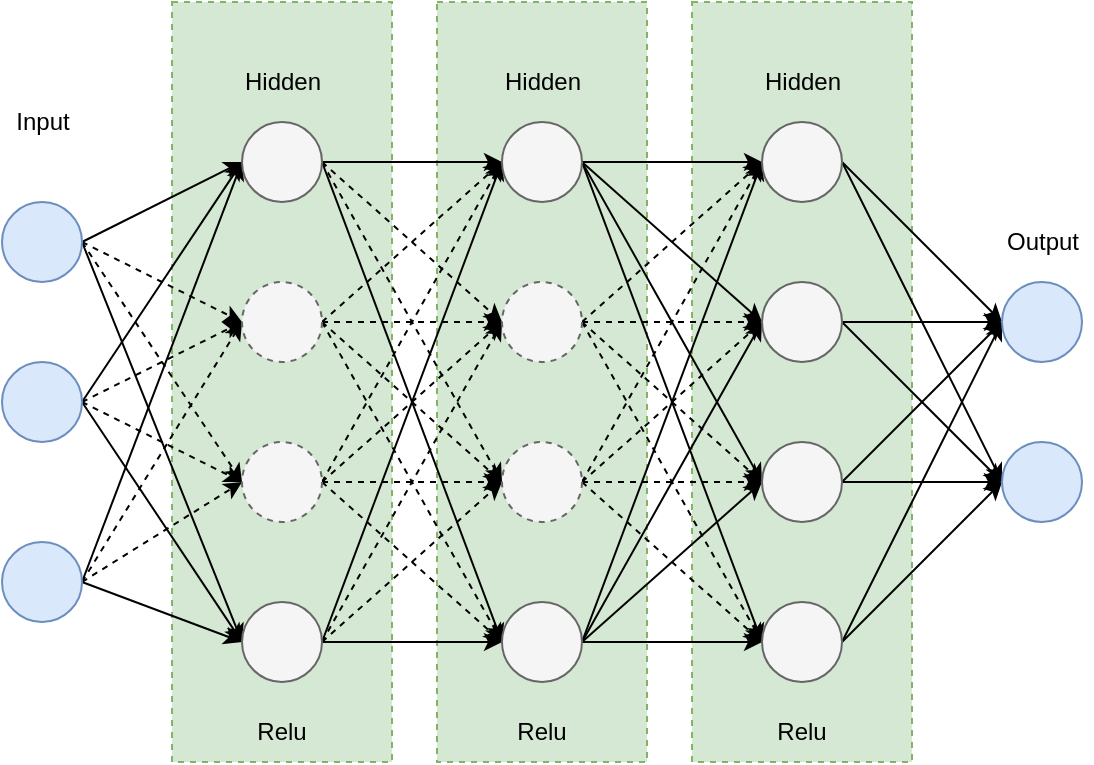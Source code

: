 <mxfile version="15.8.8" type="github">
  <diagram id="mLgd_WG5tyLdez0wc09I" name="Page-1">
    <mxGraphModel dx="1186" dy="764" grid="1" gridSize="10" guides="1" tooltips="1" connect="1" arrows="1" fold="1" page="1" pageScale="1" pageWidth="827" pageHeight="1169" background="none" math="0" shadow="0">
      <root>
        <mxCell id="0" />
        <mxCell id="1" parent="0" />
        <mxCell id="HLHk51H1r1ww3ZbZOatg-90" value="" style="rounded=0;whiteSpace=wrap;html=1;dashed=1;strokeColor=#82b366;fillColor=#d5e8d4;" vertex="1" parent="1">
          <mxGeometry x="455" y="90" width="110" height="380" as="geometry" />
        </mxCell>
        <mxCell id="HLHk51H1r1ww3ZbZOatg-88" value="" style="rounded=0;whiteSpace=wrap;html=1;dashed=1;strokeColor=#82b366;fillColor=#d5e8d4;" vertex="1" parent="1">
          <mxGeometry x="327.5" y="90" width="105" height="380" as="geometry" />
        </mxCell>
        <mxCell id="HLHk51H1r1ww3ZbZOatg-85" value="" style="rounded=0;whiteSpace=wrap;html=1;dashed=1;strokeColor=#82b366;fillColor=#d5e8d4;" vertex="1" parent="1">
          <mxGeometry x="195" y="90" width="110" height="380" as="geometry" />
        </mxCell>
        <mxCell id="HLHk51H1r1ww3ZbZOatg-38" style="edgeStyle=none;rounded=0;orthogonalLoop=1;jettySize=auto;html=1;exitX=1;exitY=0.5;exitDx=0;exitDy=0;entryX=0;entryY=0.5;entryDx=0;entryDy=0;dashed=1;" edge="1" parent="1" source="HLHk51H1r1ww3ZbZOatg-1" target="HLHk51H1r1ww3ZbZOatg-12">
          <mxGeometry relative="1" as="geometry" />
        </mxCell>
        <mxCell id="HLHk51H1r1ww3ZbZOatg-39" style="edgeStyle=none;rounded=0;orthogonalLoop=1;jettySize=auto;html=1;exitX=1;exitY=0.5;exitDx=0;exitDy=0;entryX=0;entryY=0.5;entryDx=0;entryDy=0;dashed=1;" edge="1" parent="1" source="HLHk51H1r1ww3ZbZOatg-1" target="HLHk51H1r1ww3ZbZOatg-13">
          <mxGeometry relative="1" as="geometry" />
        </mxCell>
        <mxCell id="HLHk51H1r1ww3ZbZOatg-55" style="edgeStyle=none;rounded=0;orthogonalLoop=1;jettySize=auto;html=1;exitX=1;exitY=0.5;exitDx=0;exitDy=0;entryX=0;entryY=0.5;entryDx=0;entryDy=0;" edge="1" parent="1" source="HLHk51H1r1ww3ZbZOatg-1" target="HLHk51H1r1ww3ZbZOatg-11">
          <mxGeometry relative="1" as="geometry" />
        </mxCell>
        <mxCell id="HLHk51H1r1ww3ZbZOatg-56" style="edgeStyle=none;rounded=0;orthogonalLoop=1;jettySize=auto;html=1;exitX=1;exitY=0.5;exitDx=0;exitDy=0;entryX=0;entryY=0.5;entryDx=0;entryDy=0;" edge="1" parent="1" source="HLHk51H1r1ww3ZbZOatg-1" target="HLHk51H1r1ww3ZbZOatg-14">
          <mxGeometry relative="1" as="geometry" />
        </mxCell>
        <mxCell id="HLHk51H1r1ww3ZbZOatg-48" style="edgeStyle=none;rounded=0;orthogonalLoop=1;jettySize=auto;html=1;exitX=1;exitY=0.5;exitDx=0;exitDy=0;entryX=0;entryY=0.5;entryDx=0;entryDy=0;dashed=1;" edge="1" parent="1" source="HLHk51H1r1ww3ZbZOatg-4" target="HLHk51H1r1ww3ZbZOatg-12">
          <mxGeometry relative="1" as="geometry" />
        </mxCell>
        <mxCell id="HLHk51H1r1ww3ZbZOatg-49" style="edgeStyle=none;rounded=0;orthogonalLoop=1;jettySize=auto;html=1;exitX=1;exitY=0.5;exitDx=0;exitDy=0;entryX=0;entryY=0.5;entryDx=0;entryDy=0;dashed=1;" edge="1" parent="1" source="HLHk51H1r1ww3ZbZOatg-4" target="HLHk51H1r1ww3ZbZOatg-13">
          <mxGeometry relative="1" as="geometry" />
        </mxCell>
        <mxCell id="HLHk51H1r1ww3ZbZOatg-57" style="edgeStyle=none;rounded=0;orthogonalLoop=1;jettySize=auto;html=1;exitX=1;exitY=0.5;exitDx=0;exitDy=0;entryX=0;entryY=0.5;entryDx=0;entryDy=0;dashed=1;" edge="1" parent="1" source="HLHk51H1r1ww3ZbZOatg-4" target="HLHk51H1r1ww3ZbZOatg-11">
          <mxGeometry relative="1" as="geometry" />
        </mxCell>
        <mxCell id="HLHk51H1r1ww3ZbZOatg-58" style="edgeStyle=none;rounded=0;orthogonalLoop=1;jettySize=auto;html=1;exitX=1;exitY=0.5;exitDx=0;exitDy=0;entryX=0;entryY=0.5;entryDx=0;entryDy=0;dashed=1;" edge="1" parent="1" source="HLHk51H1r1ww3ZbZOatg-4" target="HLHk51H1r1ww3ZbZOatg-14">
          <mxGeometry relative="1" as="geometry" />
        </mxCell>
        <mxCell id="HLHk51H1r1ww3ZbZOatg-34" style="edgeStyle=none;rounded=0;orthogonalLoop=1;jettySize=auto;html=1;exitX=1;exitY=0.5;exitDx=0;exitDy=0;entryX=0;entryY=0.5;entryDx=0;entryDy=0;" edge="1" parent="1" source="HLHk51H1r1ww3ZbZOatg-5" target="HLHk51H1r1ww3ZbZOatg-1">
          <mxGeometry relative="1" as="geometry" />
        </mxCell>
        <mxCell id="HLHk51H1r1ww3ZbZOatg-35" style="edgeStyle=none;rounded=0;orthogonalLoop=1;jettySize=auto;html=1;exitX=1;exitY=0.5;exitDx=0;exitDy=0;dashed=1;" edge="1" parent="1" source="HLHk51H1r1ww3ZbZOatg-5">
          <mxGeometry relative="1" as="geometry">
            <mxPoint x="230" y="250" as="targetPoint" />
          </mxGeometry>
        </mxCell>
        <mxCell id="HLHk51H1r1ww3ZbZOatg-36" style="edgeStyle=none;rounded=0;orthogonalLoop=1;jettySize=auto;html=1;exitX=1;exitY=0.5;exitDx=0;exitDy=0;entryX=0;entryY=0.5;entryDx=0;entryDy=0;dashed=1;" edge="1" parent="1" source="HLHk51H1r1ww3ZbZOatg-5" target="HLHk51H1r1ww3ZbZOatg-9">
          <mxGeometry relative="1" as="geometry" />
        </mxCell>
        <mxCell id="HLHk51H1r1ww3ZbZOatg-37" style="edgeStyle=none;rounded=0;orthogonalLoop=1;jettySize=auto;html=1;exitX=1;exitY=0.5;exitDx=0;exitDy=0;entryX=0;entryY=0.5;entryDx=0;entryDy=0;" edge="1" parent="1" source="HLHk51H1r1ww3ZbZOatg-5" target="HLHk51H1r1ww3ZbZOatg-10">
          <mxGeometry relative="1" as="geometry" />
        </mxCell>
        <mxCell id="HLHk51H1r1ww3ZbZOatg-5" value="" style="ellipse;whiteSpace=wrap;html=1;aspect=fixed;fillColor=#dae8fc;strokeColor=#6c8ebf;" vertex="1" parent="1">
          <mxGeometry x="110" y="360" width="40" height="40" as="geometry" />
        </mxCell>
        <mxCell id="HLHk51H1r1ww3ZbZOatg-26" style="edgeStyle=none;rounded=0;orthogonalLoop=1;jettySize=auto;html=1;exitX=1;exitY=0.5;exitDx=0;exitDy=0;entryX=0;entryY=0.5;entryDx=0;entryDy=0;" edge="1" parent="1" source="HLHk51H1r1ww3ZbZOatg-6" target="HLHk51H1r1ww3ZbZOatg-1">
          <mxGeometry relative="1" as="geometry" />
        </mxCell>
        <mxCell id="HLHk51H1r1ww3ZbZOatg-27" style="edgeStyle=none;rounded=0;orthogonalLoop=1;jettySize=auto;html=1;exitX=1;exitY=0.5;exitDx=0;exitDy=0;entryX=0;entryY=0.5;entryDx=0;entryDy=0;dashed=1;" edge="1" parent="1" source="HLHk51H1r1ww3ZbZOatg-6" target="HLHk51H1r1ww3ZbZOatg-4">
          <mxGeometry relative="1" as="geometry" />
        </mxCell>
        <mxCell id="HLHk51H1r1ww3ZbZOatg-28" style="edgeStyle=none;rounded=0;orthogonalLoop=1;jettySize=auto;html=1;exitX=1;exitY=0.5;exitDx=0;exitDy=0;entryX=0;entryY=0.5;entryDx=0;entryDy=0;dashed=1;" edge="1" parent="1" source="HLHk51H1r1ww3ZbZOatg-6" target="HLHk51H1r1ww3ZbZOatg-9">
          <mxGeometry relative="1" as="geometry" />
        </mxCell>
        <mxCell id="HLHk51H1r1ww3ZbZOatg-29" style="edgeStyle=none;rounded=0;orthogonalLoop=1;jettySize=auto;html=1;exitX=1;exitY=0.5;exitDx=0;exitDy=0;entryX=0;entryY=0.5;entryDx=0;entryDy=0;" edge="1" parent="1" source="HLHk51H1r1ww3ZbZOatg-6" target="HLHk51H1r1ww3ZbZOatg-10">
          <mxGeometry relative="1" as="geometry" />
        </mxCell>
        <mxCell id="HLHk51H1r1ww3ZbZOatg-6" value="" style="ellipse;whiteSpace=wrap;html=1;aspect=fixed;fillColor=#dae8fc;strokeColor=#6c8ebf;" vertex="1" parent="1">
          <mxGeometry x="110" y="190" width="40" height="40" as="geometry" />
        </mxCell>
        <mxCell id="HLHk51H1r1ww3ZbZOatg-30" style="edgeStyle=none;rounded=0;orthogonalLoop=1;jettySize=auto;html=1;exitX=1;exitY=0.5;exitDx=0;exitDy=0;entryX=0;entryY=0.5;entryDx=0;entryDy=0;" edge="1" parent="1" source="HLHk51H1r1ww3ZbZOatg-7" target="HLHk51H1r1ww3ZbZOatg-1">
          <mxGeometry relative="1" as="geometry" />
        </mxCell>
        <mxCell id="HLHk51H1r1ww3ZbZOatg-31" style="edgeStyle=none;rounded=0;orthogonalLoop=1;jettySize=auto;html=1;exitX=1;exitY=0.5;exitDx=0;exitDy=0;entryX=0;entryY=0.5;entryDx=0;entryDy=0;dashed=1;" edge="1" parent="1" source="HLHk51H1r1ww3ZbZOatg-7" target="HLHk51H1r1ww3ZbZOatg-4">
          <mxGeometry relative="1" as="geometry" />
        </mxCell>
        <mxCell id="HLHk51H1r1ww3ZbZOatg-32" style="edgeStyle=none;rounded=0;orthogonalLoop=1;jettySize=auto;html=1;exitX=1;exitY=0.5;exitDx=0;exitDy=0;entryX=0;entryY=0.5;entryDx=0;entryDy=0;dashed=1;" edge="1" parent="1" source="HLHk51H1r1ww3ZbZOatg-7" target="HLHk51H1r1ww3ZbZOatg-9">
          <mxGeometry relative="1" as="geometry" />
        </mxCell>
        <mxCell id="HLHk51H1r1ww3ZbZOatg-33" style="edgeStyle=none;rounded=0;orthogonalLoop=1;jettySize=auto;html=1;exitX=1;exitY=0.5;exitDx=0;exitDy=0;" edge="1" parent="1" source="HLHk51H1r1ww3ZbZOatg-7">
          <mxGeometry relative="1" as="geometry">
            <mxPoint x="230" y="410" as="targetPoint" />
          </mxGeometry>
        </mxCell>
        <mxCell id="HLHk51H1r1ww3ZbZOatg-7" value="" style="ellipse;whiteSpace=wrap;html=1;aspect=fixed;fillColor=#dae8fc;strokeColor=#6c8ebf;" vertex="1" parent="1">
          <mxGeometry x="110" y="270" width="40" height="40" as="geometry" />
        </mxCell>
        <mxCell id="HLHk51H1r1ww3ZbZOatg-51" style="edgeStyle=none;rounded=0;orthogonalLoop=1;jettySize=auto;html=1;exitX=1;exitY=0.5;exitDx=0;exitDy=0;entryX=0;entryY=0.5;entryDx=0;entryDy=0;dashed=1;" edge="1" parent="1" source="HLHk51H1r1ww3ZbZOatg-9" target="HLHk51H1r1ww3ZbZOatg-12">
          <mxGeometry relative="1" as="geometry" />
        </mxCell>
        <mxCell id="HLHk51H1r1ww3ZbZOatg-52" style="edgeStyle=none;rounded=0;orthogonalLoop=1;jettySize=auto;html=1;exitX=1;exitY=0.5;exitDx=0;exitDy=0;entryX=0;entryY=0.5;entryDx=0;entryDy=0;dashed=1;" edge="1" parent="1" source="HLHk51H1r1ww3ZbZOatg-9" target="HLHk51H1r1ww3ZbZOatg-13">
          <mxGeometry relative="1" as="geometry" />
        </mxCell>
        <mxCell id="HLHk51H1r1ww3ZbZOatg-59" style="edgeStyle=none;rounded=0;orthogonalLoop=1;jettySize=auto;html=1;exitX=1;exitY=0.5;exitDx=0;exitDy=0;entryX=0;entryY=0.5;entryDx=0;entryDy=0;dashed=1;" edge="1" parent="1" source="HLHk51H1r1ww3ZbZOatg-9" target="HLHk51H1r1ww3ZbZOatg-11">
          <mxGeometry relative="1" as="geometry" />
        </mxCell>
        <mxCell id="HLHk51H1r1ww3ZbZOatg-60" style="edgeStyle=none;rounded=0;orthogonalLoop=1;jettySize=auto;html=1;exitX=1;exitY=0.5;exitDx=0;exitDy=0;entryX=0;entryY=0.5;entryDx=0;entryDy=0;dashed=1;" edge="1" parent="1" source="HLHk51H1r1ww3ZbZOatg-9" target="HLHk51H1r1ww3ZbZOatg-14">
          <mxGeometry relative="1" as="geometry" />
        </mxCell>
        <mxCell id="HLHk51H1r1ww3ZbZOatg-53" style="edgeStyle=none;rounded=0;orthogonalLoop=1;jettySize=auto;html=1;exitX=1;exitY=0.5;exitDx=0;exitDy=0;dashed=1;" edge="1" parent="1" source="HLHk51H1r1ww3ZbZOatg-10">
          <mxGeometry relative="1" as="geometry">
            <mxPoint x="360" y="250" as="targetPoint" />
          </mxGeometry>
        </mxCell>
        <mxCell id="HLHk51H1r1ww3ZbZOatg-54" style="edgeStyle=none;rounded=0;orthogonalLoop=1;jettySize=auto;html=1;exitX=1;exitY=0.5;exitDx=0;exitDy=0;entryX=0;entryY=0.5;entryDx=0;entryDy=0;dashed=1;" edge="1" parent="1" source="HLHk51H1r1ww3ZbZOatg-10" target="HLHk51H1r1ww3ZbZOatg-13">
          <mxGeometry relative="1" as="geometry" />
        </mxCell>
        <mxCell id="HLHk51H1r1ww3ZbZOatg-61" style="edgeStyle=none;rounded=0;orthogonalLoop=1;jettySize=auto;html=1;exitX=1;exitY=0.5;exitDx=0;exitDy=0;entryX=0;entryY=0.5;entryDx=0;entryDy=0;" edge="1" parent="1" source="HLHk51H1r1ww3ZbZOatg-10" target="HLHk51H1r1ww3ZbZOatg-11">
          <mxGeometry relative="1" as="geometry" />
        </mxCell>
        <mxCell id="HLHk51H1r1ww3ZbZOatg-62" style="edgeStyle=none;rounded=0;orthogonalLoop=1;jettySize=auto;html=1;exitX=1;exitY=0.5;exitDx=0;exitDy=0;" edge="1" parent="1" source="HLHk51H1r1ww3ZbZOatg-10">
          <mxGeometry relative="1" as="geometry">
            <mxPoint x="360" y="410" as="targetPoint" />
          </mxGeometry>
        </mxCell>
        <mxCell id="HLHk51H1r1ww3ZbZOatg-80" value="Input" style="text;html=1;align=center;verticalAlign=middle;resizable=0;points=[];autosize=1;strokeColor=none;fillColor=none;" vertex="1" parent="1">
          <mxGeometry x="110" y="140" width="40" height="20" as="geometry" />
        </mxCell>
        <mxCell id="HLHk51H1r1ww3ZbZOatg-1" value="" style="ellipse;whiteSpace=wrap;html=1;aspect=fixed;fillColor=#f5f5f5;fontColor=#333333;strokeColor=#666666;" vertex="1" parent="1">
          <mxGeometry x="230" y="150" width="40" height="40" as="geometry" />
        </mxCell>
        <mxCell id="HLHk51H1r1ww3ZbZOatg-4" value="" style="ellipse;whiteSpace=wrap;html=1;aspect=fixed;dashed=1;fillColor=#f5f5f5;fontColor=#333333;strokeColor=#666666;" vertex="1" parent="1">
          <mxGeometry x="230" y="230" width="40" height="40" as="geometry" />
        </mxCell>
        <mxCell id="HLHk51H1r1ww3ZbZOatg-9" value="" style="ellipse;whiteSpace=wrap;html=1;aspect=fixed;dashed=1;fillColor=#f5f5f5;fontColor=#333333;strokeColor=#666666;" vertex="1" parent="1">
          <mxGeometry x="230" y="310" width="40" height="40" as="geometry" />
        </mxCell>
        <mxCell id="HLHk51H1r1ww3ZbZOatg-10" value="" style="ellipse;whiteSpace=wrap;html=1;aspect=fixed;fillColor=#f5f5f5;fontColor=#333333;strokeColor=#666666;" vertex="1" parent="1">
          <mxGeometry x="230" y="390" width="40" height="40" as="geometry" />
        </mxCell>
        <mxCell id="HLHk51H1r1ww3ZbZOatg-81" value="Hidden" style="text;html=1;align=center;verticalAlign=middle;resizable=0;points=[];autosize=1;strokeColor=none;fillColor=none;" vertex="1" parent="1">
          <mxGeometry x="225" y="120" width="50" height="20" as="geometry" />
        </mxCell>
        <mxCell id="HLHk51H1r1ww3ZbZOatg-86" value="Relu" style="text;html=1;strokeColor=none;fillColor=none;align=center;verticalAlign=middle;whiteSpace=wrap;rounded=0;dashed=1;" vertex="1" parent="1">
          <mxGeometry x="220" y="440" width="60" height="30" as="geometry" />
        </mxCell>
        <mxCell id="HLHk51H1r1ww3ZbZOatg-63" style="edgeStyle=none;rounded=0;orthogonalLoop=1;jettySize=auto;html=1;exitX=1;exitY=0.5;exitDx=0;exitDy=0;entryX=0;entryY=0.5;entryDx=0;entryDy=0;" edge="1" parent="1" source="HLHk51H1r1ww3ZbZOatg-11" target="HLHk51H1r1ww3ZbZOatg-15">
          <mxGeometry relative="1" as="geometry" />
        </mxCell>
        <mxCell id="HLHk51H1r1ww3ZbZOatg-64" style="edgeStyle=none;rounded=0;orthogonalLoop=1;jettySize=auto;html=1;exitX=1;exitY=0.5;exitDx=0;exitDy=0;entryX=0;entryY=0.5;entryDx=0;entryDy=0;" edge="1" parent="1" source="HLHk51H1r1ww3ZbZOatg-11" target="HLHk51H1r1ww3ZbZOatg-16">
          <mxGeometry relative="1" as="geometry" />
        </mxCell>
        <mxCell id="HLHk51H1r1ww3ZbZOatg-65" style="edgeStyle=none;rounded=0;orthogonalLoop=1;jettySize=auto;html=1;exitX=1;exitY=0.5;exitDx=0;exitDy=0;entryX=0;entryY=0.5;entryDx=0;entryDy=0;" edge="1" parent="1" source="HLHk51H1r1ww3ZbZOatg-11" target="HLHk51H1r1ww3ZbZOatg-17">
          <mxGeometry relative="1" as="geometry" />
        </mxCell>
        <mxCell id="HLHk51H1r1ww3ZbZOatg-66" style="edgeStyle=none;rounded=0;orthogonalLoop=1;jettySize=auto;html=1;exitX=1;exitY=0.5;exitDx=0;exitDy=0;entryX=0;entryY=0.5;entryDx=0;entryDy=0;" edge="1" parent="1" source="HLHk51H1r1ww3ZbZOatg-11" target="HLHk51H1r1ww3ZbZOatg-18">
          <mxGeometry relative="1" as="geometry" />
        </mxCell>
        <mxCell id="HLHk51H1r1ww3ZbZOatg-11" value="" style="ellipse;whiteSpace=wrap;html=1;aspect=fixed;fillColor=#f5f5f5;fontColor=#333333;strokeColor=#666666;" vertex="1" parent="1">
          <mxGeometry x="360" y="150" width="40" height="40" as="geometry" />
        </mxCell>
        <mxCell id="HLHk51H1r1ww3ZbZOatg-40" style="edgeStyle=none;rounded=0;orthogonalLoop=1;jettySize=auto;html=1;exitX=1;exitY=0.5;exitDx=0;exitDy=0;entryX=0;entryY=0.5;entryDx=0;entryDy=0;dashed=1;" edge="1" parent="1" source="HLHk51H1r1ww3ZbZOatg-12" target="HLHk51H1r1ww3ZbZOatg-15">
          <mxGeometry relative="1" as="geometry" />
        </mxCell>
        <mxCell id="HLHk51H1r1ww3ZbZOatg-41" style="edgeStyle=none;rounded=0;orthogonalLoop=1;jettySize=auto;html=1;exitX=1;exitY=0.5;exitDx=0;exitDy=0;entryX=0;entryY=0.5;entryDx=0;entryDy=0;dashed=1;" edge="1" parent="1" source="HLHk51H1r1ww3ZbZOatg-12" target="HLHk51H1r1ww3ZbZOatg-16">
          <mxGeometry relative="1" as="geometry" />
        </mxCell>
        <mxCell id="HLHk51H1r1ww3ZbZOatg-42" style="edgeStyle=none;rounded=0;orthogonalLoop=1;jettySize=auto;html=1;exitX=1;exitY=0.5;exitDx=0;exitDy=0;entryX=0;entryY=0.5;entryDx=0;entryDy=0;dashed=1;" edge="1" parent="1" source="HLHk51H1r1ww3ZbZOatg-12" target="HLHk51H1r1ww3ZbZOatg-17">
          <mxGeometry relative="1" as="geometry" />
        </mxCell>
        <mxCell id="HLHk51H1r1ww3ZbZOatg-43" style="edgeStyle=none;rounded=0;orthogonalLoop=1;jettySize=auto;html=1;exitX=1;exitY=0.5;exitDx=0;exitDy=0;entryX=0;entryY=0.5;entryDx=0;entryDy=0;dashed=1;" edge="1" parent="1" source="HLHk51H1r1ww3ZbZOatg-12" target="HLHk51H1r1ww3ZbZOatg-18">
          <mxGeometry relative="1" as="geometry" />
        </mxCell>
        <mxCell id="HLHk51H1r1ww3ZbZOatg-12" value="" style="ellipse;whiteSpace=wrap;html=1;aspect=fixed;dashed=1;fillColor=#f5f5f5;fontColor=#333333;strokeColor=#666666;" vertex="1" parent="1">
          <mxGeometry x="360" y="230" width="40" height="40" as="geometry" />
        </mxCell>
        <mxCell id="HLHk51H1r1ww3ZbZOatg-44" style="edgeStyle=none;rounded=0;orthogonalLoop=1;jettySize=auto;html=1;exitX=1;exitY=0.5;exitDx=0;exitDy=0;entryX=0;entryY=0.5;entryDx=0;entryDy=0;dashed=1;" edge="1" parent="1" source="HLHk51H1r1ww3ZbZOatg-13" target="HLHk51H1r1ww3ZbZOatg-15">
          <mxGeometry relative="1" as="geometry" />
        </mxCell>
        <mxCell id="HLHk51H1r1ww3ZbZOatg-45" style="edgeStyle=none;rounded=0;orthogonalLoop=1;jettySize=auto;html=1;exitX=1;exitY=0.5;exitDx=0;exitDy=0;entryX=0;entryY=0.5;entryDx=0;entryDy=0;dashed=1;" edge="1" parent="1" source="HLHk51H1r1ww3ZbZOatg-13" target="HLHk51H1r1ww3ZbZOatg-16">
          <mxGeometry relative="1" as="geometry" />
        </mxCell>
        <mxCell id="HLHk51H1r1ww3ZbZOatg-46" style="edgeStyle=none;rounded=0;orthogonalLoop=1;jettySize=auto;html=1;exitX=1;exitY=0.5;exitDx=0;exitDy=0;entryX=0;entryY=0.5;entryDx=0;entryDy=0;dashed=1;" edge="1" parent="1" source="HLHk51H1r1ww3ZbZOatg-13" target="HLHk51H1r1ww3ZbZOatg-17">
          <mxGeometry relative="1" as="geometry" />
        </mxCell>
        <mxCell id="HLHk51H1r1ww3ZbZOatg-47" style="edgeStyle=none;rounded=0;orthogonalLoop=1;jettySize=auto;html=1;exitX=1;exitY=0.5;exitDx=0;exitDy=0;entryX=0;entryY=0.5;entryDx=0;entryDy=0;dashed=1;" edge="1" parent="1" source="HLHk51H1r1ww3ZbZOatg-13" target="HLHk51H1r1ww3ZbZOatg-18">
          <mxGeometry relative="1" as="geometry" />
        </mxCell>
        <mxCell id="HLHk51H1r1ww3ZbZOatg-13" value="" style="ellipse;whiteSpace=wrap;html=1;aspect=fixed;dashed=1;fillColor=#f5f5f5;fontColor=#333333;strokeColor=#666666;" vertex="1" parent="1">
          <mxGeometry x="360" y="310" width="40" height="40" as="geometry" />
        </mxCell>
        <mxCell id="HLHk51H1r1ww3ZbZOatg-67" style="edgeStyle=none;rounded=0;orthogonalLoop=1;jettySize=auto;html=1;exitX=1;exitY=0.5;exitDx=0;exitDy=0;entryX=0;entryY=0.5;entryDx=0;entryDy=0;" edge="1" parent="1" source="HLHk51H1r1ww3ZbZOatg-14" target="HLHk51H1r1ww3ZbZOatg-15">
          <mxGeometry relative="1" as="geometry" />
        </mxCell>
        <mxCell id="HLHk51H1r1ww3ZbZOatg-68" style="edgeStyle=none;rounded=0;orthogonalLoop=1;jettySize=auto;html=1;exitX=1;exitY=0.5;exitDx=0;exitDy=0;entryX=0;entryY=0.5;entryDx=0;entryDy=0;" edge="1" parent="1" source="HLHk51H1r1ww3ZbZOatg-14" target="HLHk51H1r1ww3ZbZOatg-16">
          <mxGeometry relative="1" as="geometry" />
        </mxCell>
        <mxCell id="HLHk51H1r1ww3ZbZOatg-70" style="edgeStyle=none;rounded=0;orthogonalLoop=1;jettySize=auto;html=1;exitX=1;exitY=0.5;exitDx=0;exitDy=0;entryX=0;entryY=0.5;entryDx=0;entryDy=0;" edge="1" parent="1" source="HLHk51H1r1ww3ZbZOatg-14" target="HLHk51H1r1ww3ZbZOatg-17">
          <mxGeometry relative="1" as="geometry" />
        </mxCell>
        <mxCell id="HLHk51H1r1ww3ZbZOatg-71" style="edgeStyle=none;rounded=0;orthogonalLoop=1;jettySize=auto;html=1;exitX=1;exitY=0.5;exitDx=0;exitDy=0;entryX=0;entryY=0.5;entryDx=0;entryDy=0;" edge="1" parent="1" source="HLHk51H1r1ww3ZbZOatg-14" target="HLHk51H1r1ww3ZbZOatg-18">
          <mxGeometry relative="1" as="geometry" />
        </mxCell>
        <mxCell id="HLHk51H1r1ww3ZbZOatg-14" value="" style="ellipse;whiteSpace=wrap;html=1;aspect=fixed;fillColor=#f5f5f5;fontColor=#333333;strokeColor=#666666;" vertex="1" parent="1">
          <mxGeometry x="360" y="390" width="40" height="40" as="geometry" />
        </mxCell>
        <mxCell id="HLHk51H1r1ww3ZbZOatg-72" style="edgeStyle=none;rounded=0;orthogonalLoop=1;jettySize=auto;html=1;exitX=1;exitY=0.5;exitDx=0;exitDy=0;entryX=0;entryY=0.5;entryDx=0;entryDy=0;" edge="1" parent="1" source="HLHk51H1r1ww3ZbZOatg-15" target="HLHk51H1r1ww3ZbZOatg-20">
          <mxGeometry relative="1" as="geometry" />
        </mxCell>
        <mxCell id="HLHk51H1r1ww3ZbZOatg-73" style="edgeStyle=none;rounded=0;orthogonalLoop=1;jettySize=auto;html=1;exitX=1;exitY=0.5;exitDx=0;exitDy=0;entryX=0;entryY=0.5;entryDx=0;entryDy=0;" edge="1" parent="1" source="HLHk51H1r1ww3ZbZOatg-15" target="HLHk51H1r1ww3ZbZOatg-21">
          <mxGeometry relative="1" as="geometry" />
        </mxCell>
        <mxCell id="HLHk51H1r1ww3ZbZOatg-15" value="" style="ellipse;whiteSpace=wrap;html=1;aspect=fixed;fillColor=#f5f5f5;fontColor=#333333;strokeColor=#666666;" vertex="1" parent="1">
          <mxGeometry x="490" y="150" width="40" height="40" as="geometry" />
        </mxCell>
        <mxCell id="HLHk51H1r1ww3ZbZOatg-74" style="edgeStyle=none;rounded=0;orthogonalLoop=1;jettySize=auto;html=1;exitX=1;exitY=0.5;exitDx=0;exitDy=0;entryX=0;entryY=0.5;entryDx=0;entryDy=0;" edge="1" parent="1" source="HLHk51H1r1ww3ZbZOatg-16" target="HLHk51H1r1ww3ZbZOatg-20">
          <mxGeometry relative="1" as="geometry" />
        </mxCell>
        <mxCell id="HLHk51H1r1ww3ZbZOatg-75" style="edgeStyle=none;rounded=0;orthogonalLoop=1;jettySize=auto;html=1;exitX=1;exitY=0.5;exitDx=0;exitDy=0;entryX=0;entryY=0.5;entryDx=0;entryDy=0;" edge="1" parent="1" source="HLHk51H1r1ww3ZbZOatg-16" target="HLHk51H1r1ww3ZbZOatg-21">
          <mxGeometry relative="1" as="geometry" />
        </mxCell>
        <mxCell id="HLHk51H1r1ww3ZbZOatg-16" value="" style="ellipse;whiteSpace=wrap;html=1;aspect=fixed;fillColor=#f5f5f5;fontColor=#333333;strokeColor=#666666;" vertex="1" parent="1">
          <mxGeometry x="490" y="230" width="40" height="40" as="geometry" />
        </mxCell>
        <mxCell id="HLHk51H1r1ww3ZbZOatg-76" style="edgeStyle=none;rounded=0;orthogonalLoop=1;jettySize=auto;html=1;exitX=1;exitY=0.5;exitDx=0;exitDy=0;entryX=0;entryY=0.5;entryDx=0;entryDy=0;" edge="1" parent="1" source="HLHk51H1r1ww3ZbZOatg-17" target="HLHk51H1r1ww3ZbZOatg-20">
          <mxGeometry relative="1" as="geometry" />
        </mxCell>
        <mxCell id="HLHk51H1r1ww3ZbZOatg-77" style="edgeStyle=none;rounded=0;orthogonalLoop=1;jettySize=auto;html=1;exitX=1;exitY=0.5;exitDx=0;exitDy=0;entryX=0;entryY=0.5;entryDx=0;entryDy=0;" edge="1" parent="1" source="HLHk51H1r1ww3ZbZOatg-17" target="HLHk51H1r1ww3ZbZOatg-21">
          <mxGeometry relative="1" as="geometry" />
        </mxCell>
        <mxCell id="HLHk51H1r1ww3ZbZOatg-17" value="" style="ellipse;whiteSpace=wrap;html=1;aspect=fixed;fillColor=#f5f5f5;fontColor=#333333;strokeColor=#666666;" vertex="1" parent="1">
          <mxGeometry x="490" y="310" width="40" height="40" as="geometry" />
        </mxCell>
        <mxCell id="HLHk51H1r1ww3ZbZOatg-78" style="edgeStyle=none;rounded=0;orthogonalLoop=1;jettySize=auto;html=1;exitX=1;exitY=0.5;exitDx=0;exitDy=0;entryX=0;entryY=0.5;entryDx=0;entryDy=0;" edge="1" parent="1" source="HLHk51H1r1ww3ZbZOatg-18" target="HLHk51H1r1ww3ZbZOatg-20">
          <mxGeometry relative="1" as="geometry" />
        </mxCell>
        <mxCell id="HLHk51H1r1ww3ZbZOatg-79" style="edgeStyle=none;rounded=0;orthogonalLoop=1;jettySize=auto;html=1;exitX=1;exitY=0.5;exitDx=0;exitDy=0;entryX=0;entryY=0.5;entryDx=0;entryDy=0;" edge="1" parent="1" source="HLHk51H1r1ww3ZbZOatg-18" target="HLHk51H1r1ww3ZbZOatg-21">
          <mxGeometry relative="1" as="geometry" />
        </mxCell>
        <mxCell id="HLHk51H1r1ww3ZbZOatg-18" value="" style="ellipse;whiteSpace=wrap;html=1;aspect=fixed;fillColor=#f5f5f5;fontColor=#333333;strokeColor=#666666;" vertex="1" parent="1">
          <mxGeometry x="490" y="390" width="40" height="40" as="geometry" />
        </mxCell>
        <mxCell id="HLHk51H1r1ww3ZbZOatg-20" value="" style="ellipse;whiteSpace=wrap;html=1;aspect=fixed;fillColor=#dae8fc;strokeColor=#6c8ebf;" vertex="1" parent="1">
          <mxGeometry x="610" y="230" width="40" height="40" as="geometry" />
        </mxCell>
        <mxCell id="HLHk51H1r1ww3ZbZOatg-21" value="" style="ellipse;whiteSpace=wrap;html=1;aspect=fixed;fillColor=#dae8fc;strokeColor=#6c8ebf;" vertex="1" parent="1">
          <mxGeometry x="610" y="310" width="40" height="40" as="geometry" />
        </mxCell>
        <mxCell id="HLHk51H1r1ww3ZbZOatg-82" value="Hidden" style="text;html=1;align=center;verticalAlign=middle;resizable=0;points=[];autosize=1;strokeColor=none;fillColor=none;" vertex="1" parent="1">
          <mxGeometry x="355" y="120" width="50" height="20" as="geometry" />
        </mxCell>
        <mxCell id="HLHk51H1r1ww3ZbZOatg-83" value="Hidden" style="text;html=1;align=center;verticalAlign=middle;resizable=0;points=[];autosize=1;strokeColor=none;fillColor=none;" vertex="1" parent="1">
          <mxGeometry x="485" y="120" width="50" height="20" as="geometry" />
        </mxCell>
        <mxCell id="HLHk51H1r1ww3ZbZOatg-84" value="Output" style="text;html=1;align=center;verticalAlign=middle;resizable=0;points=[];autosize=1;strokeColor=none;fillColor=none;" vertex="1" parent="1">
          <mxGeometry x="605" y="200" width="50" height="20" as="geometry" />
        </mxCell>
        <mxCell id="HLHk51H1r1ww3ZbZOatg-89" value="Relu" style="text;html=1;strokeColor=none;fillColor=none;align=center;verticalAlign=middle;whiteSpace=wrap;rounded=0;dashed=1;" vertex="1" parent="1">
          <mxGeometry x="350" y="440" width="60" height="30" as="geometry" />
        </mxCell>
        <mxCell id="HLHk51H1r1ww3ZbZOatg-91" value="Relu" style="text;html=1;strokeColor=none;fillColor=none;align=center;verticalAlign=middle;whiteSpace=wrap;rounded=0;dashed=1;" vertex="1" parent="1">
          <mxGeometry x="480" y="440" width="60" height="30" as="geometry" />
        </mxCell>
      </root>
    </mxGraphModel>
  </diagram>
</mxfile>
